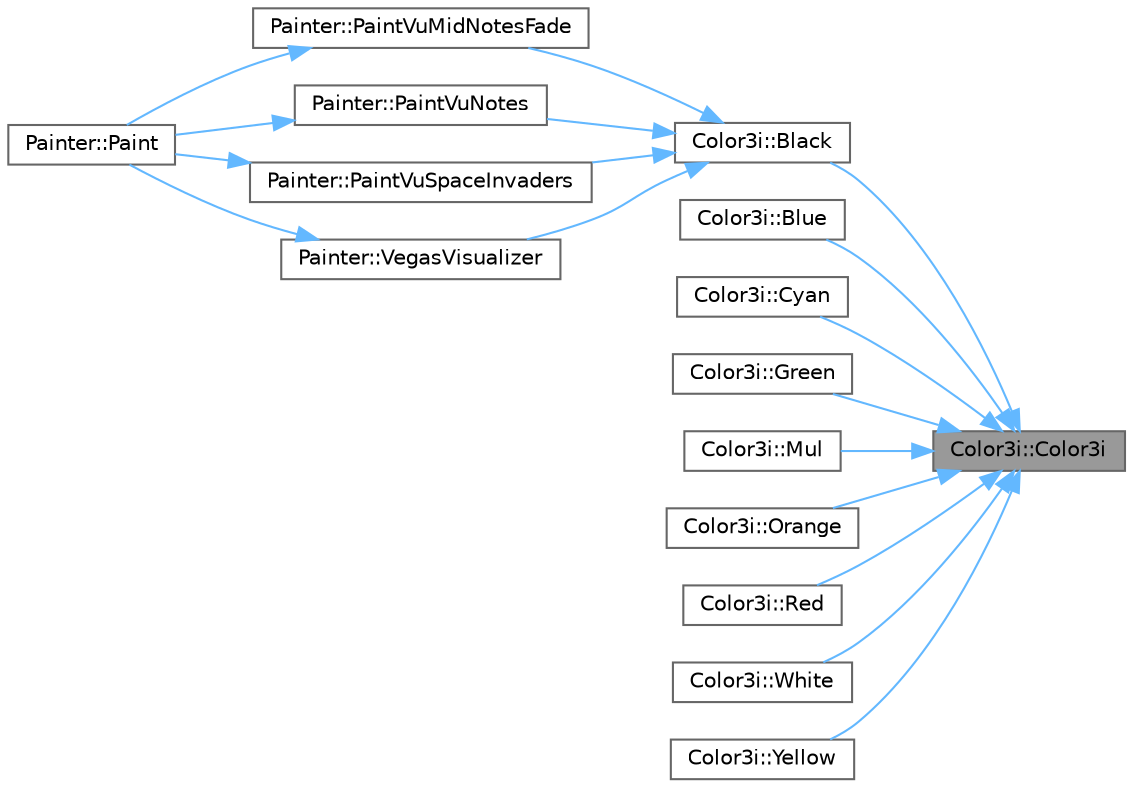 digraph "Color3i::Color3i"
{
 // LATEX_PDF_SIZE
  bgcolor="transparent";
  edge [fontname=Helvetica,fontsize=10,labelfontname=Helvetica,labelfontsize=10];
  node [fontname=Helvetica,fontsize=10,shape=box,height=0.2,width=0.4];
  rankdir="RL";
  Node1 [id="Node000001",label="Color3i::Color3i",height=0.2,width=0.4,color="gray40", fillcolor="grey60", style="filled", fontcolor="black",tooltip=" "];
  Node1 -> Node2 [id="edge1_Node000001_Node000002",dir="back",color="steelblue1",style="solid",tooltip=" "];
  Node2 [id="Node000002",label="Color3i::Black",height=0.2,width=0.4,color="grey40", fillcolor="white", style="filled",URL="$de/d12/struct_color3i.html#af5a85a3006c2ec7d3f4c4132b120e7b9",tooltip=" "];
  Node2 -> Node3 [id="edge2_Node000002_Node000003",dir="back",color="steelblue1",style="solid",tooltip=" "];
  Node3 [id="Node000003",label="Painter::PaintVuMidNotesFade",height=0.2,width=0.4,color="grey40", fillcolor="white", style="filled",URL="$dd/d45/struct_painter.html#aac192da55e15dd79b498933180c06725",tooltip=" "];
  Node3 -> Node4 [id="edge3_Node000003_Node000004",dir="back",color="steelblue1",style="solid",tooltip=" "];
  Node4 [id="Node000004",label="Painter::Paint",height=0.2,width=0.4,color="grey40", fillcolor="white", style="filled",URL="$dd/d45/struct_painter.html#a99ab92bb8d2baae96c7b4b4aacda4de3",tooltip=" "];
  Node2 -> Node5 [id="edge4_Node000002_Node000005",dir="back",color="steelblue1",style="solid",tooltip=" "];
  Node5 [id="Node000005",label="Painter::PaintVuNotes",height=0.2,width=0.4,color="grey40", fillcolor="white", style="filled",URL="$dd/d45/struct_painter.html#a3b521f31ff7f7249ce1c88ca56f5ad80",tooltip=" "];
  Node5 -> Node4 [id="edge5_Node000005_Node000004",dir="back",color="steelblue1",style="solid",tooltip=" "];
  Node2 -> Node6 [id="edge6_Node000002_Node000006",dir="back",color="steelblue1",style="solid",tooltip=" "];
  Node6 [id="Node000006",label="Painter::PaintVuSpaceInvaders",height=0.2,width=0.4,color="grey40", fillcolor="white", style="filled",URL="$dd/d45/struct_painter.html#a405cd2b8e31b1ad6e8d6abe9ba03c074",tooltip=" "];
  Node6 -> Node4 [id="edge7_Node000006_Node000004",dir="back",color="steelblue1",style="solid",tooltip=" "];
  Node2 -> Node7 [id="edge8_Node000002_Node000007",dir="back",color="steelblue1",style="solid",tooltip=" "];
  Node7 [id="Node000007",label="Painter::VegasVisualizer",height=0.2,width=0.4,color="grey40", fillcolor="white", style="filled",URL="$dd/d45/struct_painter.html#ab6318a63a778550cd78f3eae183cb8dc",tooltip=" "];
  Node7 -> Node4 [id="edge9_Node000007_Node000004",dir="back",color="steelblue1",style="solid",tooltip=" "];
  Node1 -> Node8 [id="edge10_Node000001_Node000008",dir="back",color="steelblue1",style="solid",tooltip=" "];
  Node8 [id="Node000008",label="Color3i::Blue",height=0.2,width=0.4,color="grey40", fillcolor="white", style="filled",URL="$de/d12/struct_color3i.html#a27b90e86e7f7fb98494e26d23a664f0b",tooltip=" "];
  Node1 -> Node9 [id="edge11_Node000001_Node000009",dir="back",color="steelblue1",style="solid",tooltip=" "];
  Node9 [id="Node000009",label="Color3i::Cyan",height=0.2,width=0.4,color="grey40", fillcolor="white", style="filled",URL="$de/d12/struct_color3i.html#ab1260c618abacf133ec6fb9a3a1db339",tooltip=" "];
  Node1 -> Node10 [id="edge12_Node000001_Node000010",dir="back",color="steelblue1",style="solid",tooltip=" "];
  Node10 [id="Node000010",label="Color3i::Green",height=0.2,width=0.4,color="grey40", fillcolor="white", style="filled",URL="$de/d12/struct_color3i.html#a58fa41c3bf6bbf14ed023620ecff925c",tooltip=" "];
  Node1 -> Node11 [id="edge13_Node000001_Node000011",dir="back",color="steelblue1",style="solid",tooltip=" "];
  Node11 [id="Node000011",label="Color3i::Mul",height=0.2,width=0.4,color="grey40", fillcolor="white", style="filled",URL="$de/d12/struct_color3i.html#ace8773746358b0a1681b8ab2274d9b07",tooltip=" "];
  Node1 -> Node12 [id="edge14_Node000001_Node000012",dir="back",color="steelblue1",style="solid",tooltip=" "];
  Node12 [id="Node000012",label="Color3i::Orange",height=0.2,width=0.4,color="grey40", fillcolor="white", style="filled",URL="$de/d12/struct_color3i.html#ae57016137f2bdb07e54cac8a36267f84",tooltip=" "];
  Node1 -> Node13 [id="edge15_Node000001_Node000013",dir="back",color="steelblue1",style="solid",tooltip=" "];
  Node13 [id="Node000013",label="Color3i::Red",height=0.2,width=0.4,color="grey40", fillcolor="white", style="filled",URL="$de/d12/struct_color3i.html#a7c3c8de250985b4c6f6c50891bd5aaf2",tooltip=" "];
  Node1 -> Node14 [id="edge16_Node000001_Node000014",dir="back",color="steelblue1",style="solid",tooltip=" "];
  Node14 [id="Node000014",label="Color3i::White",height=0.2,width=0.4,color="grey40", fillcolor="white", style="filled",URL="$de/d12/struct_color3i.html#afb1dfa7f20038b97dff263091cbef278",tooltip=" "];
  Node1 -> Node15 [id="edge17_Node000001_Node000015",dir="back",color="steelblue1",style="solid",tooltip=" "];
  Node15 [id="Node000015",label="Color3i::Yellow",height=0.2,width=0.4,color="grey40", fillcolor="white", style="filled",URL="$de/d12/struct_color3i.html#a10db2c3732b34fbc867223d188be9d07",tooltip=" "];
}
